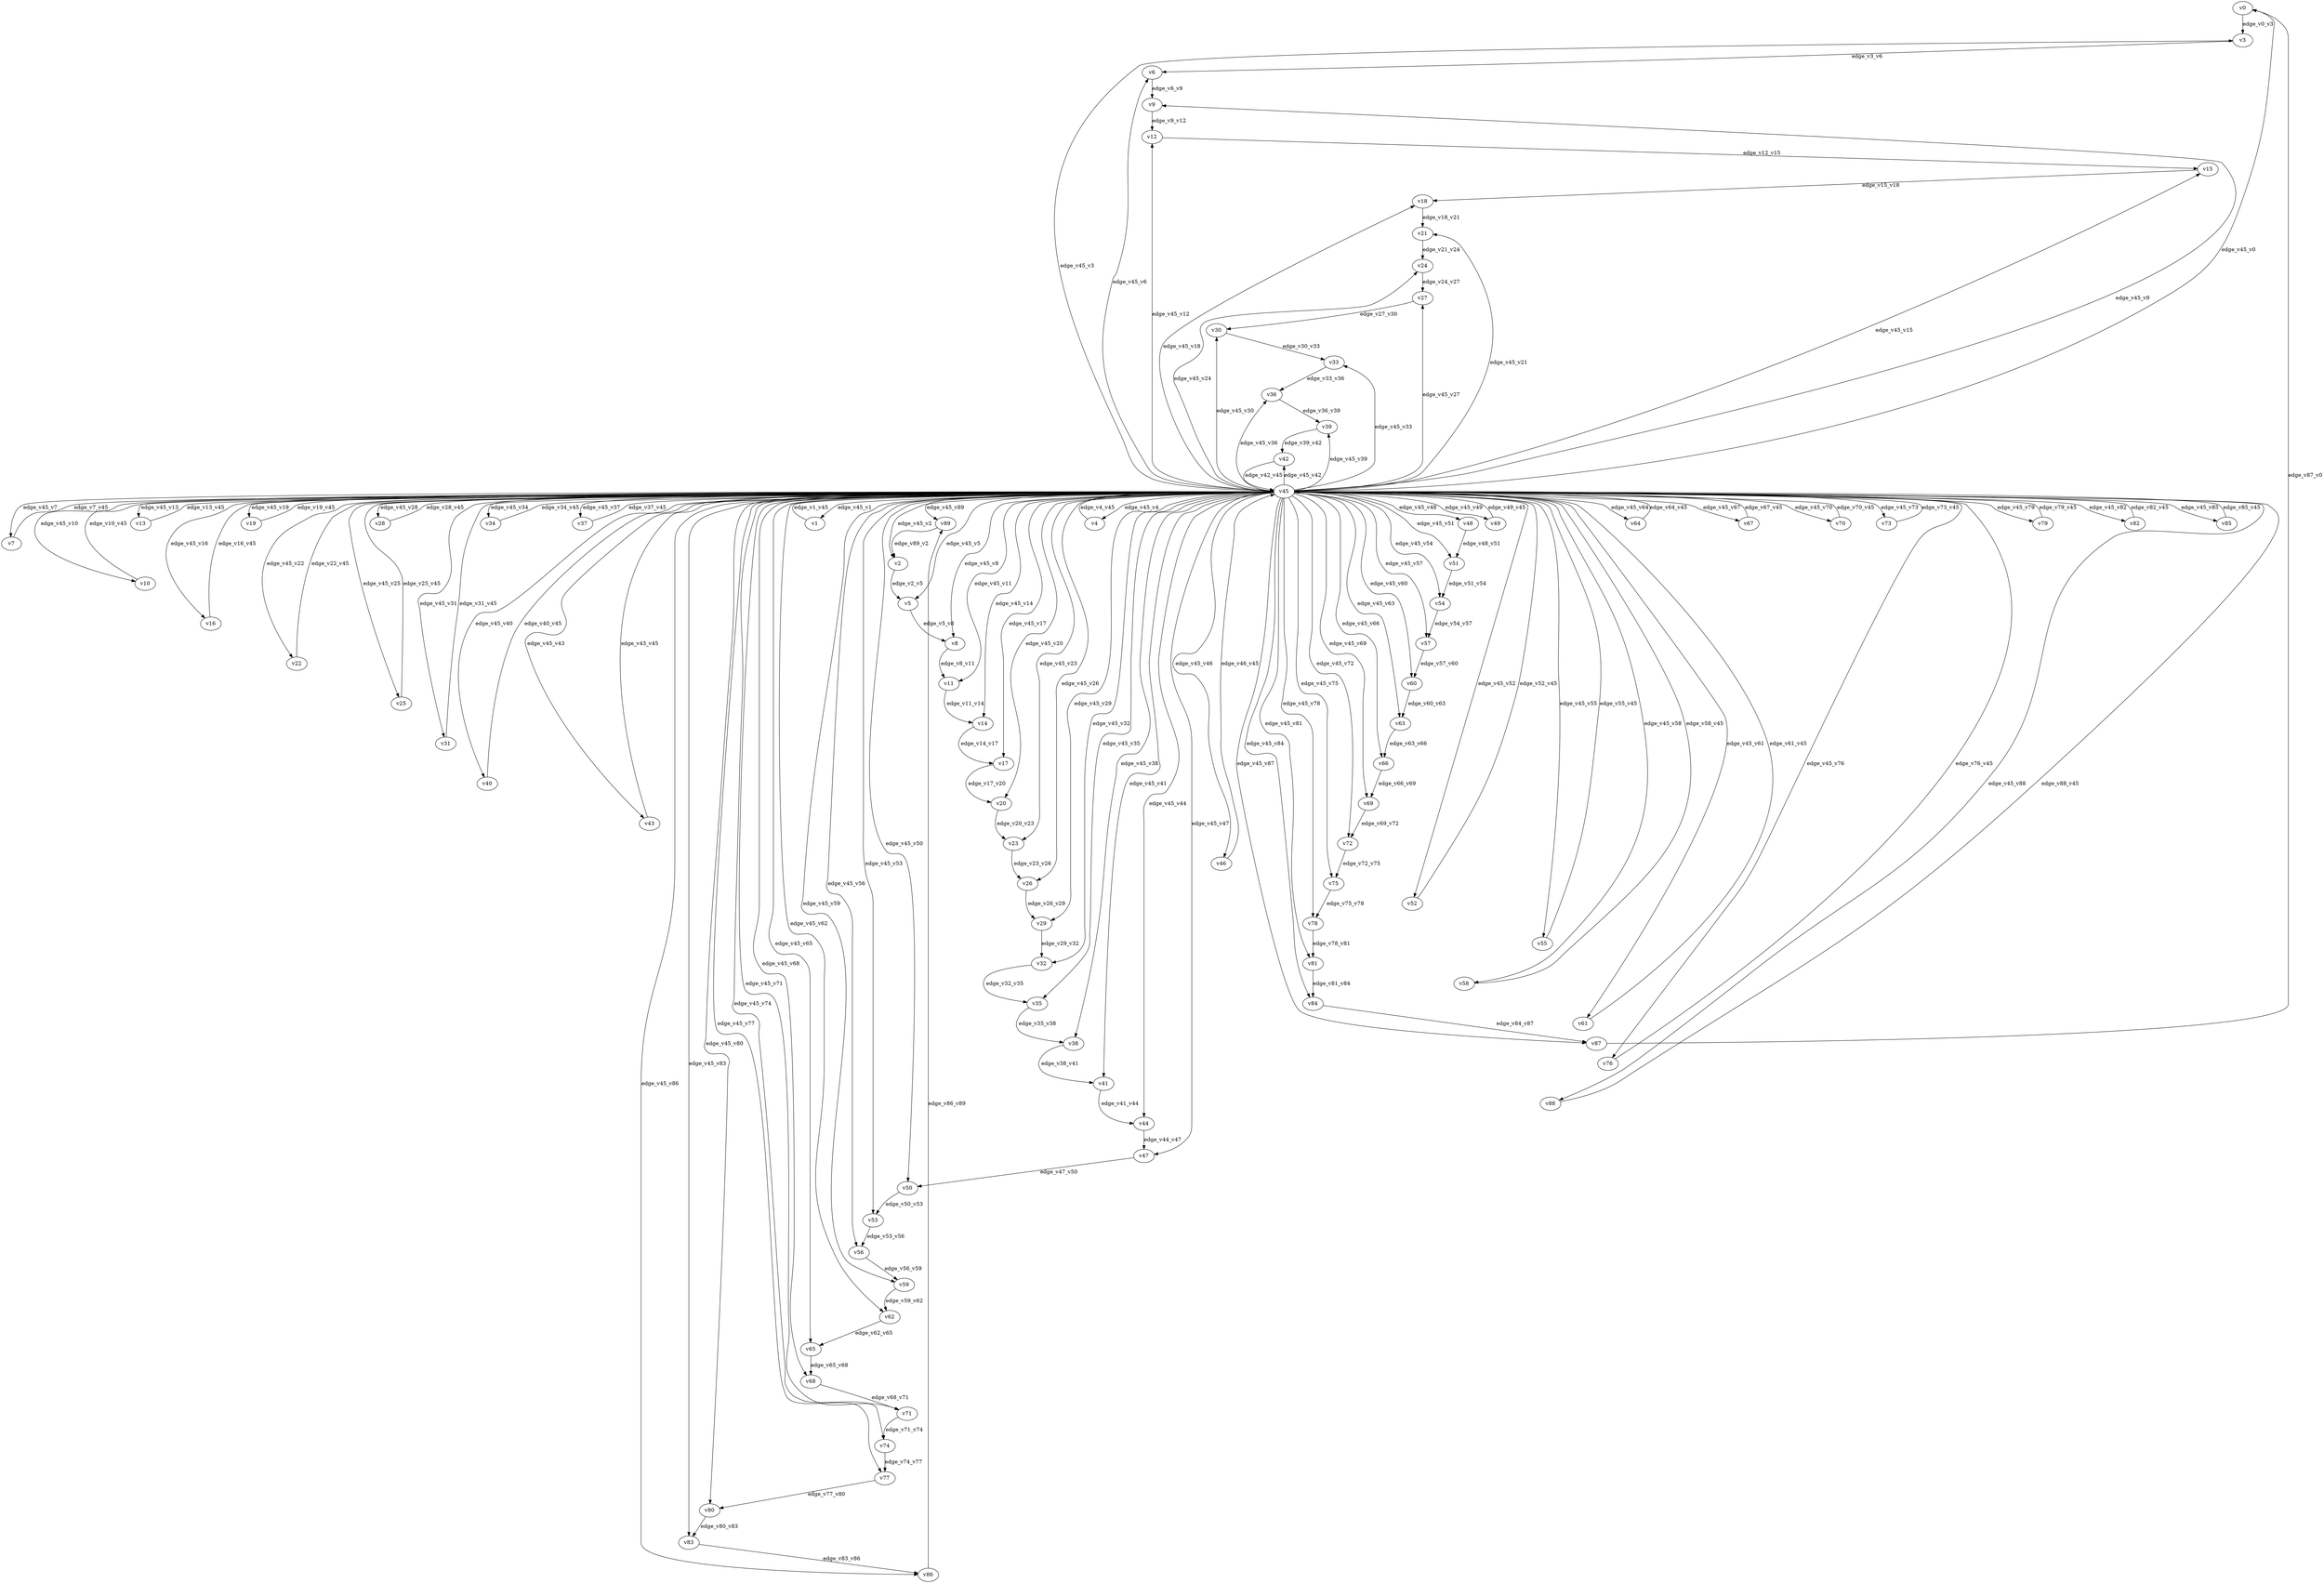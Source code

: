 digraph test129 {
    // Discounted game test case
    // Vertex properties: name [player=X]
    // Edge properties: [weight=Y, discount=Z]

    v0 [name="v0", player=0];
    v1 [name="v1", player=1];
    v2 [name="v2", player=0];
    v3 [name="v3", player=1];
    v4 [name="v4", player=0];
    v5 [name="v5", player=1];
    v6 [name="v6", player=0];
    v7 [name="v7", player=1];
    v8 [name="v8", player=0];
    v9 [name="v9", player=1];
    v10 [name="v10", player=0];
    v11 [name="v11", player=1];
    v12 [name="v12", player=0];
    v13 [name="v13", player=1];
    v14 [name="v14", player=0];
    v15 [name="v15", player=1];
    v16 [name="v16", player=0];
    v17 [name="v17", player=1];
    v18 [name="v18", player=0];
    v19 [name="v19", player=1];
    v20 [name="v20", player=0];
    v21 [name="v21", player=1];
    v22 [name="v22", player=0];
    v23 [name="v23", player=1];
    v24 [name="v24", player=0];
    v25 [name="v25", player=1];
    v26 [name="v26", player=0];
    v27 [name="v27", player=1];
    v28 [name="v28", player=0];
    v29 [name="v29", player=1];
    v30 [name="v30", player=0];
    v31 [name="v31", player=1];
    v32 [name="v32", player=0];
    v33 [name="v33", player=1];
    v34 [name="v34", player=0];
    v35 [name="v35", player=1];
    v36 [name="v36", player=0];
    v37 [name="v37", player=1];
    v38 [name="v38", player=0];
    v39 [name="v39", player=1];
    v40 [name="v40", player=0];
    v41 [name="v41", player=1];
    v42 [name="v42", player=0];
    v43 [name="v43", player=1];
    v44 [name="v44", player=0];
    v45 [name="v45", player=0];
    v46 [name="v46", player=0];
    v47 [name="v47", player=1];
    v48 [name="v48", player=0];
    v49 [name="v49", player=1];
    v50 [name="v50", player=0];
    v51 [name="v51", player=1];
    v52 [name="v52", player=0];
    v53 [name="v53", player=1];
    v54 [name="v54", player=0];
    v55 [name="v55", player=1];
    v56 [name="v56", player=0];
    v57 [name="v57", player=1];
    v58 [name="v58", player=0];
    v59 [name="v59", player=1];
    v60 [name="v60", player=0];
    v61 [name="v61", player=1];
    v62 [name="v62", player=0];
    v63 [name="v63", player=1];
    v64 [name="v64", player=0];
    v65 [name="v65", player=1];
    v66 [name="v66", player=0];
    v67 [name="v67", player=1];
    v68 [name="v68", player=0];
    v69 [name="v69", player=1];
    v70 [name="v70", player=0];
    v71 [name="v71", player=1];
    v72 [name="v72", player=0];
    v73 [name="v73", player=1];
    v74 [name="v74", player=0];
    v75 [name="v75", player=1];
    v76 [name="v76", player=0];
    v77 [name="v77", player=1];
    v78 [name="v78", player=0];
    v79 [name="v79", player=1];
    v80 [name="v80", player=0];
    v81 [name="v81", player=1];
    v82 [name="v82", player=0];
    v83 [name="v83", player=1];
    v84 [name="v84", player=0];
    v85 [name="v85", player=1];
    v86 [name="v86", player=0];
    v87 [name="v87", player=1];
    v88 [name="v88", player=0];
    v89 [name="v89", player=1];

    v45 -> v0 [label="edge_v45_v0", weight=-2.08, discount=0.102];
    v45 -> v1 [label="edge_v45_v1", weight=8.86, discount=0.102];
    v1 -> v45 [label="edge_v1_v45", weight=7.14, discount=0.102];
    v45 -> v2 [label="edge_v45_v2", weight=-1.44, discount=0.102];
    v45 -> v3 [label="edge_v45_v3", weight=-5.02, discount=0.102];
    v45 -> v4 [label="edge_v45_v4", weight=1.15, discount=0.102];
    v4 -> v45 [label="edge_v4_v45", weight=2.12, discount=0.102];
    v45 -> v5 [label="edge_v45_v5", weight=7.42, discount=0.102];
    v45 -> v6 [label="edge_v45_v6", weight=-3.16, discount=0.102];
    v45 -> v7 [label="edge_v45_v7", weight=-1.24, discount=0.102];
    v7 -> v45 [label="edge_v7_v45", weight=-0.57, discount=0.102];
    v45 -> v8 [label="edge_v45_v8", weight=9.23, discount=0.102];
    v45 -> v9 [label="edge_v45_v9", weight=-1.11, discount=0.102];
    v45 -> v10 [label="edge_v45_v10", weight=-6.00, discount=0.102];
    v10 -> v45 [label="edge_v10_v45", weight=-7.86, discount=0.102];
    v45 -> v11 [label="edge_v45_v11", weight=0.58, discount=0.102];
    v45 -> v12 [label="edge_v45_v12", weight=9.47, discount=0.102];
    v45 -> v13 [label="edge_v45_v13", weight=2.72, discount=0.102];
    v13 -> v45 [label="edge_v13_v45", weight=-0.01, discount=0.102];
    v45 -> v14 [label="edge_v45_v14", weight=8.63, discount=0.102];
    v45 -> v15 [label="edge_v45_v15", weight=-1.33, discount=0.102];
    v45 -> v16 [label="edge_v45_v16", weight=-4.96, discount=0.102];
    v16 -> v45 [label="edge_v16_v45", weight=-4.04, discount=0.102];
    v45 -> v17 [label="edge_v45_v17", weight=3.67, discount=0.102];
    v45 -> v18 [label="edge_v45_v18", weight=-5.74, discount=0.102];
    v45 -> v19 [label="edge_v45_v19", weight=5.45, discount=0.102];
    v19 -> v45 [label="edge_v19_v45", weight=4.90, discount=0.102];
    v45 -> v20 [label="edge_v45_v20", weight=-2.75, discount=0.102];
    v45 -> v21 [label="edge_v45_v21", weight=-2.34, discount=0.102];
    v45 -> v22 [label="edge_v45_v22", weight=-1.31, discount=0.102];
    v22 -> v45 [label="edge_v22_v45", weight=-3.17, discount=0.102];
    v45 -> v23 [label="edge_v45_v23", weight=4.92, discount=0.102];
    v45 -> v24 [label="edge_v45_v24", weight=-1.04, discount=0.102];
    v45 -> v25 [label="edge_v45_v25", weight=-5.71, discount=0.102];
    v25 -> v45 [label="edge_v25_v45", weight=-4.22, discount=0.102];
    v45 -> v26 [label="edge_v45_v26", weight=5.40, discount=0.102];
    v45 -> v27 [label="edge_v45_v27", weight=9.48, discount=0.102];
    v45 -> v28 [label="edge_v45_v28", weight=9.17, discount=0.102];
    v28 -> v45 [label="edge_v28_v45", weight=6.27, discount=0.102];
    v45 -> v29 [label="edge_v45_v29", weight=8.06, discount=0.102];
    v45 -> v30 [label="edge_v45_v30", weight=7.03, discount=0.102];
    v45 -> v31 [label="edge_v45_v31", weight=-2.26, discount=0.102];
    v31 -> v45 [label="edge_v31_v45", weight=-2.00, discount=0.102];
    v45 -> v32 [label="edge_v45_v32", weight=4.29, discount=0.102];
    v45 -> v33 [label="edge_v45_v33", weight=5.81, discount=0.102];
    v45 -> v34 [label="edge_v45_v34", weight=3.89, discount=0.102];
    v34 -> v45 [label="edge_v34_v45", weight=2.59, discount=0.102];
    v45 -> v35 [label="edge_v45_v35", weight=-2.96, discount=0.102];
    v45 -> v36 [label="edge_v45_v36", weight=-1.09, discount=0.102];
    v45 -> v37 [label="edge_v45_v37", weight=7.75, discount=0.102];
    v37 -> v45 [label="edge_v37_v45", weight=5.51, discount=0.102];
    v45 -> v38 [label="edge_v45_v38", weight=-3.81, discount=0.102];
    v45 -> v39 [label="edge_v45_v39", weight=5.42, discount=0.102];
    v45 -> v40 [label="edge_v45_v40", weight=-0.15, discount=0.102];
    v40 -> v45 [label="edge_v40_v45", weight=0.37, discount=0.102];
    v45 -> v41 [label="edge_v45_v41", weight=-2.48, discount=0.102];
    v45 -> v42 [label="edge_v45_v42", weight=7.09, discount=0.102];
    v45 -> v43 [label="edge_v45_v43", weight=-1.47, discount=0.102];
    v43 -> v45 [label="edge_v43_v45", weight=-3.44, discount=0.102];
    v45 -> v44 [label="edge_v45_v44", weight=2.67, discount=0.102];
    v45 -> v46 [label="edge_v45_v46", weight=-5.95, discount=0.102];
    v46 -> v45 [label="edge_v46_v45", weight=-8.73, discount=0.102];
    v45 -> v47 [label="edge_v45_v47", weight=2.56, discount=0.102];
    v45 -> v48 [label="edge_v45_v48", weight=3.01, discount=0.102];
    v45 -> v49 [label="edge_v45_v49", weight=9.11, discount=0.102];
    v49 -> v45 [label="edge_v49_v45", weight=10.57, discount=0.102];
    v45 -> v50 [label="edge_v45_v50", weight=-3.39, discount=0.102];
    v45 -> v51 [label="edge_v45_v51", weight=7.87, discount=0.102];
    v45 -> v52 [label="edge_v45_v52", weight=0.04, discount=0.102];
    v52 -> v45 [label="edge_v52_v45", weight=-2.62, discount=0.102];
    v45 -> v53 [label="edge_v45_v53", weight=7.48, discount=0.102];
    v45 -> v54 [label="edge_v45_v54", weight=3.96, discount=0.102];
    v45 -> v55 [label="edge_v45_v55", weight=-2.27, discount=0.102];
    v55 -> v45 [label="edge_v55_v45", weight=-3.70, discount=0.102];
    v45 -> v56 [label="edge_v45_v56", weight=4.68, discount=0.102];
    v45 -> v57 [label="edge_v45_v57", weight=-5.29, discount=0.102];
    v45 -> v58 [label="edge_v45_v58", weight=-2.98, discount=0.102];
    v58 -> v45 [label="edge_v58_v45", weight=-2.30, discount=0.102];
    v45 -> v59 [label="edge_v45_v59", weight=-0.81, discount=0.102];
    v45 -> v60 [label="edge_v45_v60", weight=3.13, discount=0.102];
    v45 -> v61 [label="edge_v45_v61", weight=-5.38, discount=0.102];
    v61 -> v45 [label="edge_v61_v45", weight=-4.09, discount=0.102];
    v45 -> v62 [label="edge_v45_v62", weight=0.72, discount=0.102];
    v45 -> v63 [label="edge_v45_v63", weight=5.57, discount=0.102];
    v45 -> v64 [label="edge_v45_v64", weight=5.58, discount=0.102];
    v64 -> v45 [label="edge_v64_v45", weight=2.76, discount=0.102];
    v45 -> v65 [label="edge_v45_v65", weight=4.16, discount=0.102];
    v45 -> v66 [label="edge_v45_v66", weight=9.93, discount=0.102];
    v45 -> v67 [label="edge_v45_v67", weight=2.96, discount=0.102];
    v67 -> v45 [label="edge_v67_v45", weight=4.06, discount=0.102];
    v45 -> v68 [label="edge_v45_v68", weight=1.80, discount=0.102];
    v45 -> v69 [label="edge_v45_v69", weight=4.85, discount=0.102];
    v45 -> v70 [label="edge_v45_v70", weight=9.77, discount=0.102];
    v70 -> v45 [label="edge_v70_v45", weight=11.91, discount=0.102];
    v45 -> v71 [label="edge_v45_v71", weight=-5.12, discount=0.102];
    v45 -> v72 [label="edge_v45_v72", weight=1.10, discount=0.102];
    v45 -> v73 [label="edge_v45_v73", weight=8.49, discount=0.102];
    v73 -> v45 [label="edge_v73_v45", weight=7.77, discount=0.102];
    v45 -> v74 [label="edge_v45_v74", weight=-5.71, discount=0.102];
    v45 -> v75 [label="edge_v45_v75", weight=5.86, discount=0.102];
    v45 -> v76 [label="edge_v45_v76", weight=0.35, discount=0.102];
    v76 -> v45 [label="edge_v76_v45", weight=-2.34, discount=0.102];
    v45 -> v77 [label="edge_v45_v77", weight=-5.84, discount=0.102];
    v45 -> v78 [label="edge_v45_v78", weight=7.31, discount=0.102];
    v45 -> v79 [label="edge_v45_v79", weight=1.77, discount=0.102];
    v79 -> v45 [label="edge_v79_v45", weight=2.52, discount=0.102];
    v45 -> v80 [label="edge_v45_v80", weight=-2.46, discount=0.102];
    v45 -> v81 [label="edge_v45_v81", weight=-4.82, discount=0.102];
    v45 -> v82 [label="edge_v45_v82", weight=1.11, discount=0.102];
    v82 -> v45 [label="edge_v82_v45", weight=3.70, discount=0.102];
    v45 -> v83 [label="edge_v45_v83", weight=4.26, discount=0.102];
    v45 -> v84 [label="edge_v45_v84", weight=-1.49, discount=0.102];
    v45 -> v85 [label="edge_v45_v85", weight=7.61, discount=0.102];
    v85 -> v45 [label="edge_v85_v45", weight=9.86, discount=0.102];
    v45 -> v86 [label="edge_v45_v86", weight=2.25, discount=0.102];
    v45 -> v87 [label="edge_v45_v87", weight=0.49, discount=0.102];
    v45 -> v88 [label="edge_v45_v88", weight=-2.08, discount=0.102];
    v88 -> v45 [label="edge_v88_v45", weight=-2.73, discount=0.102];
    v45 -> v89 [label="edge_v45_v89", weight=-4.24, discount=0.102];
    v0 -> v3 [label="edge_v0_v3", weight=5.95, discount=0.102];
    v2 -> v5 [label="edge_v2_v5", weight=4.79, discount=0.102];
    v3 -> v6 [label="edge_v3_v6", weight=-2.15, discount=0.102];
    v5 -> v8 [label="edge_v5_v8", weight=0.76, discount=0.102];
    v6 -> v9 [label="edge_v6_v9", weight=5.61, discount=0.102];
    v8 -> v11 [label="edge_v8_v11", weight=3.27, discount=0.102];
    v9 -> v12 [label="edge_v9_v12", weight=3.24, discount=0.102];
    v11 -> v14 [label="edge_v11_v14", weight=-1.87, discount=0.102];
    v12 -> v15 [label="edge_v12_v15", weight=-2.71, discount=0.102];
    v14 -> v17 [label="edge_v14_v17", weight=0.80, discount=0.102];
    v15 -> v18 [label="edge_v15_v18", weight=-0.62, discount=0.102];
    v17 -> v20 [label="edge_v17_v20", weight=-2.14, discount=0.102];
    v18 -> v21 [label="edge_v18_v21", weight=4.42, discount=0.102];
    v20 -> v23 [label="edge_v20_v23", weight=-0.72, discount=0.102];
    v21 -> v24 [label="edge_v21_v24", weight=2.75, discount=0.102];
    v23 -> v26 [label="edge_v23_v26", weight=6.76, discount=0.102];
    v24 -> v27 [label="edge_v24_v27", weight=6.36, discount=0.102];
    v26 -> v29 [label="edge_v26_v29", weight=6.64, discount=0.102];
    v27 -> v30 [label="edge_v27_v30", weight=-2.06, discount=0.102];
    v29 -> v32 [label="edge_v29_v32", weight=5.22, discount=0.102];
    v30 -> v33 [label="edge_v30_v33", weight=5.07, discount=0.102];
    v32 -> v35 [label="edge_v32_v35", weight=-1.67, discount=0.102];
    v33 -> v36 [label="edge_v33_v36", weight=-0.36, discount=0.102];
    v35 -> v38 [label="edge_v35_v38", weight=0.19, discount=0.102];
    v36 -> v39 [label="edge_v36_v39", weight=-2.64, discount=0.102];
    v38 -> v41 [label="edge_v38_v41", weight=-0.15, discount=0.102];
    v39 -> v42 [label="edge_v39_v42", weight=4.24, discount=0.102];
    v41 -> v44 [label="edge_v41_v44", weight=-1.03, discount=0.102];
    v42 -> v45 [label="edge_v42_v45", weight=1.60, discount=0.102];
    v44 -> v47 [label="edge_v44_v47", weight=3.64, discount=0.102];
    v47 -> v50 [label="edge_v47_v50", weight=3.93, discount=0.102];
    v48 -> v51 [label="edge_v48_v51", weight=6.87, discount=0.102];
    v50 -> v53 [label="edge_v50_v53", weight=-0.10, discount=0.102];
    v51 -> v54 [label="edge_v51_v54", weight=-1.24, discount=0.102];
    v53 -> v56 [label="edge_v53_v56", weight=3.17, discount=0.102];
    v54 -> v57 [label="edge_v54_v57", weight=-1.82, discount=0.102];
    v56 -> v59 [label="edge_v56_v59", weight=-0.94, discount=0.102];
    v57 -> v60 [label="edge_v57_v60", weight=6.36, discount=0.102];
    v59 -> v62 [label="edge_v59_v62", weight=0.63, discount=0.102];
    v60 -> v63 [label="edge_v60_v63", weight=5.08, discount=0.102];
    v62 -> v65 [label="edge_v62_v65", weight=-2.50, discount=0.102];
    v63 -> v66 [label="edge_v63_v66", weight=-0.99, discount=0.102];
    v65 -> v68 [label="edge_v65_v68", weight=4.24, discount=0.102];
    v66 -> v69 [label="edge_v66_v69", weight=0.73, discount=0.102];
    v68 -> v71 [label="edge_v68_v71", weight=-2.01, discount=0.102];
    v69 -> v72 [label="edge_v69_v72", weight=-0.18, discount=0.102];
    v71 -> v74 [label="edge_v71_v74", weight=0.66, discount=0.102];
    v72 -> v75 [label="edge_v72_v75", weight=-2.17, discount=0.102];
    v74 -> v77 [label="edge_v74_v77", weight=3.81, discount=0.102];
    v75 -> v78 [label="edge_v75_v78", weight=4.27, discount=0.102];
    v77 -> v80 [label="edge_v77_v80", weight=-0.93, discount=0.102];
    v78 -> v81 [label="edge_v78_v81", weight=2.95, discount=0.102];
    v80 -> v83 [label="edge_v80_v83", weight=1.20, discount=0.102];
    v81 -> v84 [label="edge_v81_v84", weight=2.16, discount=0.102];
    v83 -> v86 [label="edge_v83_v86", weight=1.70, discount=0.102];
    v84 -> v87 [label="edge_v84_v87", weight=1.97, discount=0.102];
    v86 -> v89 [label="edge_v86_v89", weight=4.92, discount=0.102];
    v87 -> v0 [label="edge_v87_v0", weight=1.82, discount=0.102];
    v89 -> v2 [label="edge_v89_v2", weight=6.38, discount=0.102];
}
